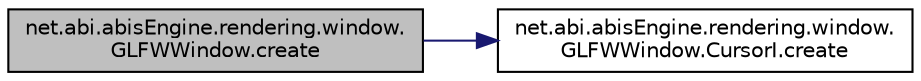 digraph "net.abi.abisEngine.rendering.window.GLFWWindow.create"
{
 // LATEX_PDF_SIZE
  edge [fontname="Helvetica",fontsize="10",labelfontname="Helvetica",labelfontsize="10"];
  node [fontname="Helvetica",fontsize="10",shape=record];
  rankdir="LR";
  Node1 [label="net.abi.abisEngine.rendering.window.\lGLFWWindow.create",height=0.2,width=0.4,color="black", fillcolor="grey75", style="filled", fontcolor="black",tooltip=" "];
  Node1 -> Node2 [color="midnightblue",fontsize="10",style="solid",fontname="Helvetica"];
  Node2 [label="net.abi.abisEngine.rendering.window.\lGLFWWindow.CursorI.create",height=0.2,width=0.4,color="black", fillcolor="white", style="filled",URL="$d0/d9c/interfacenet_1_1abi_1_1abis_engine_1_1rendering_1_1window_1_1_g_l_f_w_window_1_1_cursor_i.html#a165333061daec3f728762dd8b474ca7c",tooltip=" "];
}
